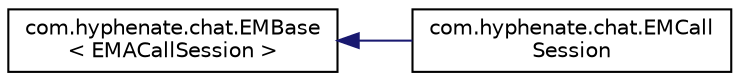 digraph "类继承关系图"
{
  edge [fontname="Helvetica",fontsize="10",labelfontname="Helvetica",labelfontsize="10"];
  node [fontname="Helvetica",fontsize="10",shape=record];
  rankdir="LR";
  Node1 [label="com.hyphenate.chat.EMBase\l\< EMACallSession \>",height=0.2,width=0.4,color="black", fillcolor="white", style="filled",URL="$classcom_1_1hyphenate_1_1chat_1_1EMBase.html"];
  Node1 -> Node2 [dir="back",color="midnightblue",fontsize="10",style="solid",fontname="Helvetica"];
  Node2 [label="com.hyphenate.chat.EMCall\lSession",height=0.2,width=0.4,color="black", fillcolor="white", style="filled",URL="$classcom_1_1hyphenate_1_1chat_1_1EMCallSession.html"];
}
